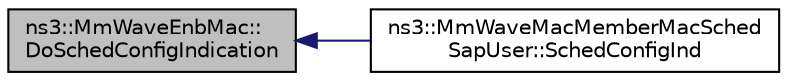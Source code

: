 digraph "ns3::MmWaveEnbMac::DoSchedConfigIndication"
{
  edge [fontname="Helvetica",fontsize="10",labelfontname="Helvetica",labelfontsize="10"];
  node [fontname="Helvetica",fontsize="10",shape=record];
  rankdir="LR";
  Node1 [label="ns3::MmWaveEnbMac::\lDoSchedConfigIndication",height=0.2,width=0.4,color="black", fillcolor="grey75", style="filled", fontcolor="black"];
  Node1 -> Node2 [dir="back",color="midnightblue",fontsize="10",style="solid"];
  Node2 [label="ns3::MmWaveMacMemberMacSched\lSapUser::SchedConfigInd",height=0.2,width=0.4,color="black", fillcolor="white", style="filled",URL="$d1/d68/classns3_1_1MmWaveMacMemberMacSchedSapUser.html#a89b35ddc9e50bb67d66b781b1d66d00d"];
}

